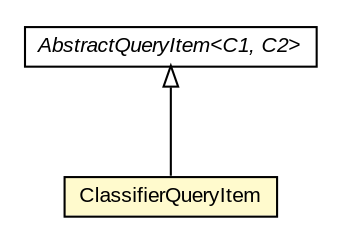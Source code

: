 #!/usr/local/bin/dot
#
# Class diagram 
# Generated by UMLGraph version 5.3 (http://www.umlgraph.org/)
#

digraph G {
	edge [fontname="arial",fontsize=10,labelfontname="arial",labelfontsize=10];
	node [fontname="arial",fontsize=10,shape=plaintext];
	nodesep=0.25;
	ranksep=0.5;
	// context.arch.discoverer.query.ClassifierQueryItem
	c117050 [label=<<table title="context.arch.discoverer.query.ClassifierQueryItem" border="0" cellborder="1" cellspacing="0" cellpadding="2" port="p" bgcolor="lemonChiffon" href="./ClassifierQueryItem.html">
		<tr><td><table border="0" cellspacing="0" cellpadding="1">
<tr><td align="center" balign="center"> ClassifierQueryItem </td></tr>
		</table></td></tr>
		</table>>, fontname="arial", fontcolor="black", fontsize=10.0];
	// context.arch.discoverer.query.AbstractQueryItem<C1, C2>
	c117053 [label=<<table title="context.arch.discoverer.query.AbstractQueryItem" border="0" cellborder="1" cellspacing="0" cellpadding="2" port="p" href="./AbstractQueryItem.html">
		<tr><td><table border="0" cellspacing="0" cellpadding="1">
<tr><td align="center" balign="center"><font face="arial italic"> AbstractQueryItem&lt;C1, C2&gt; </font></td></tr>
		</table></td></tr>
		</table>>, fontname="arial", fontcolor="black", fontsize=10.0];
	//context.arch.discoverer.query.ClassifierQueryItem extends context.arch.discoverer.query.AbstractQueryItem<context.arch.discoverer.query.ClassifierWrapper, context.arch.discoverer.ComponentDescription>
	c117053:p -> c117050:p [dir=back,arrowtail=empty];
}


